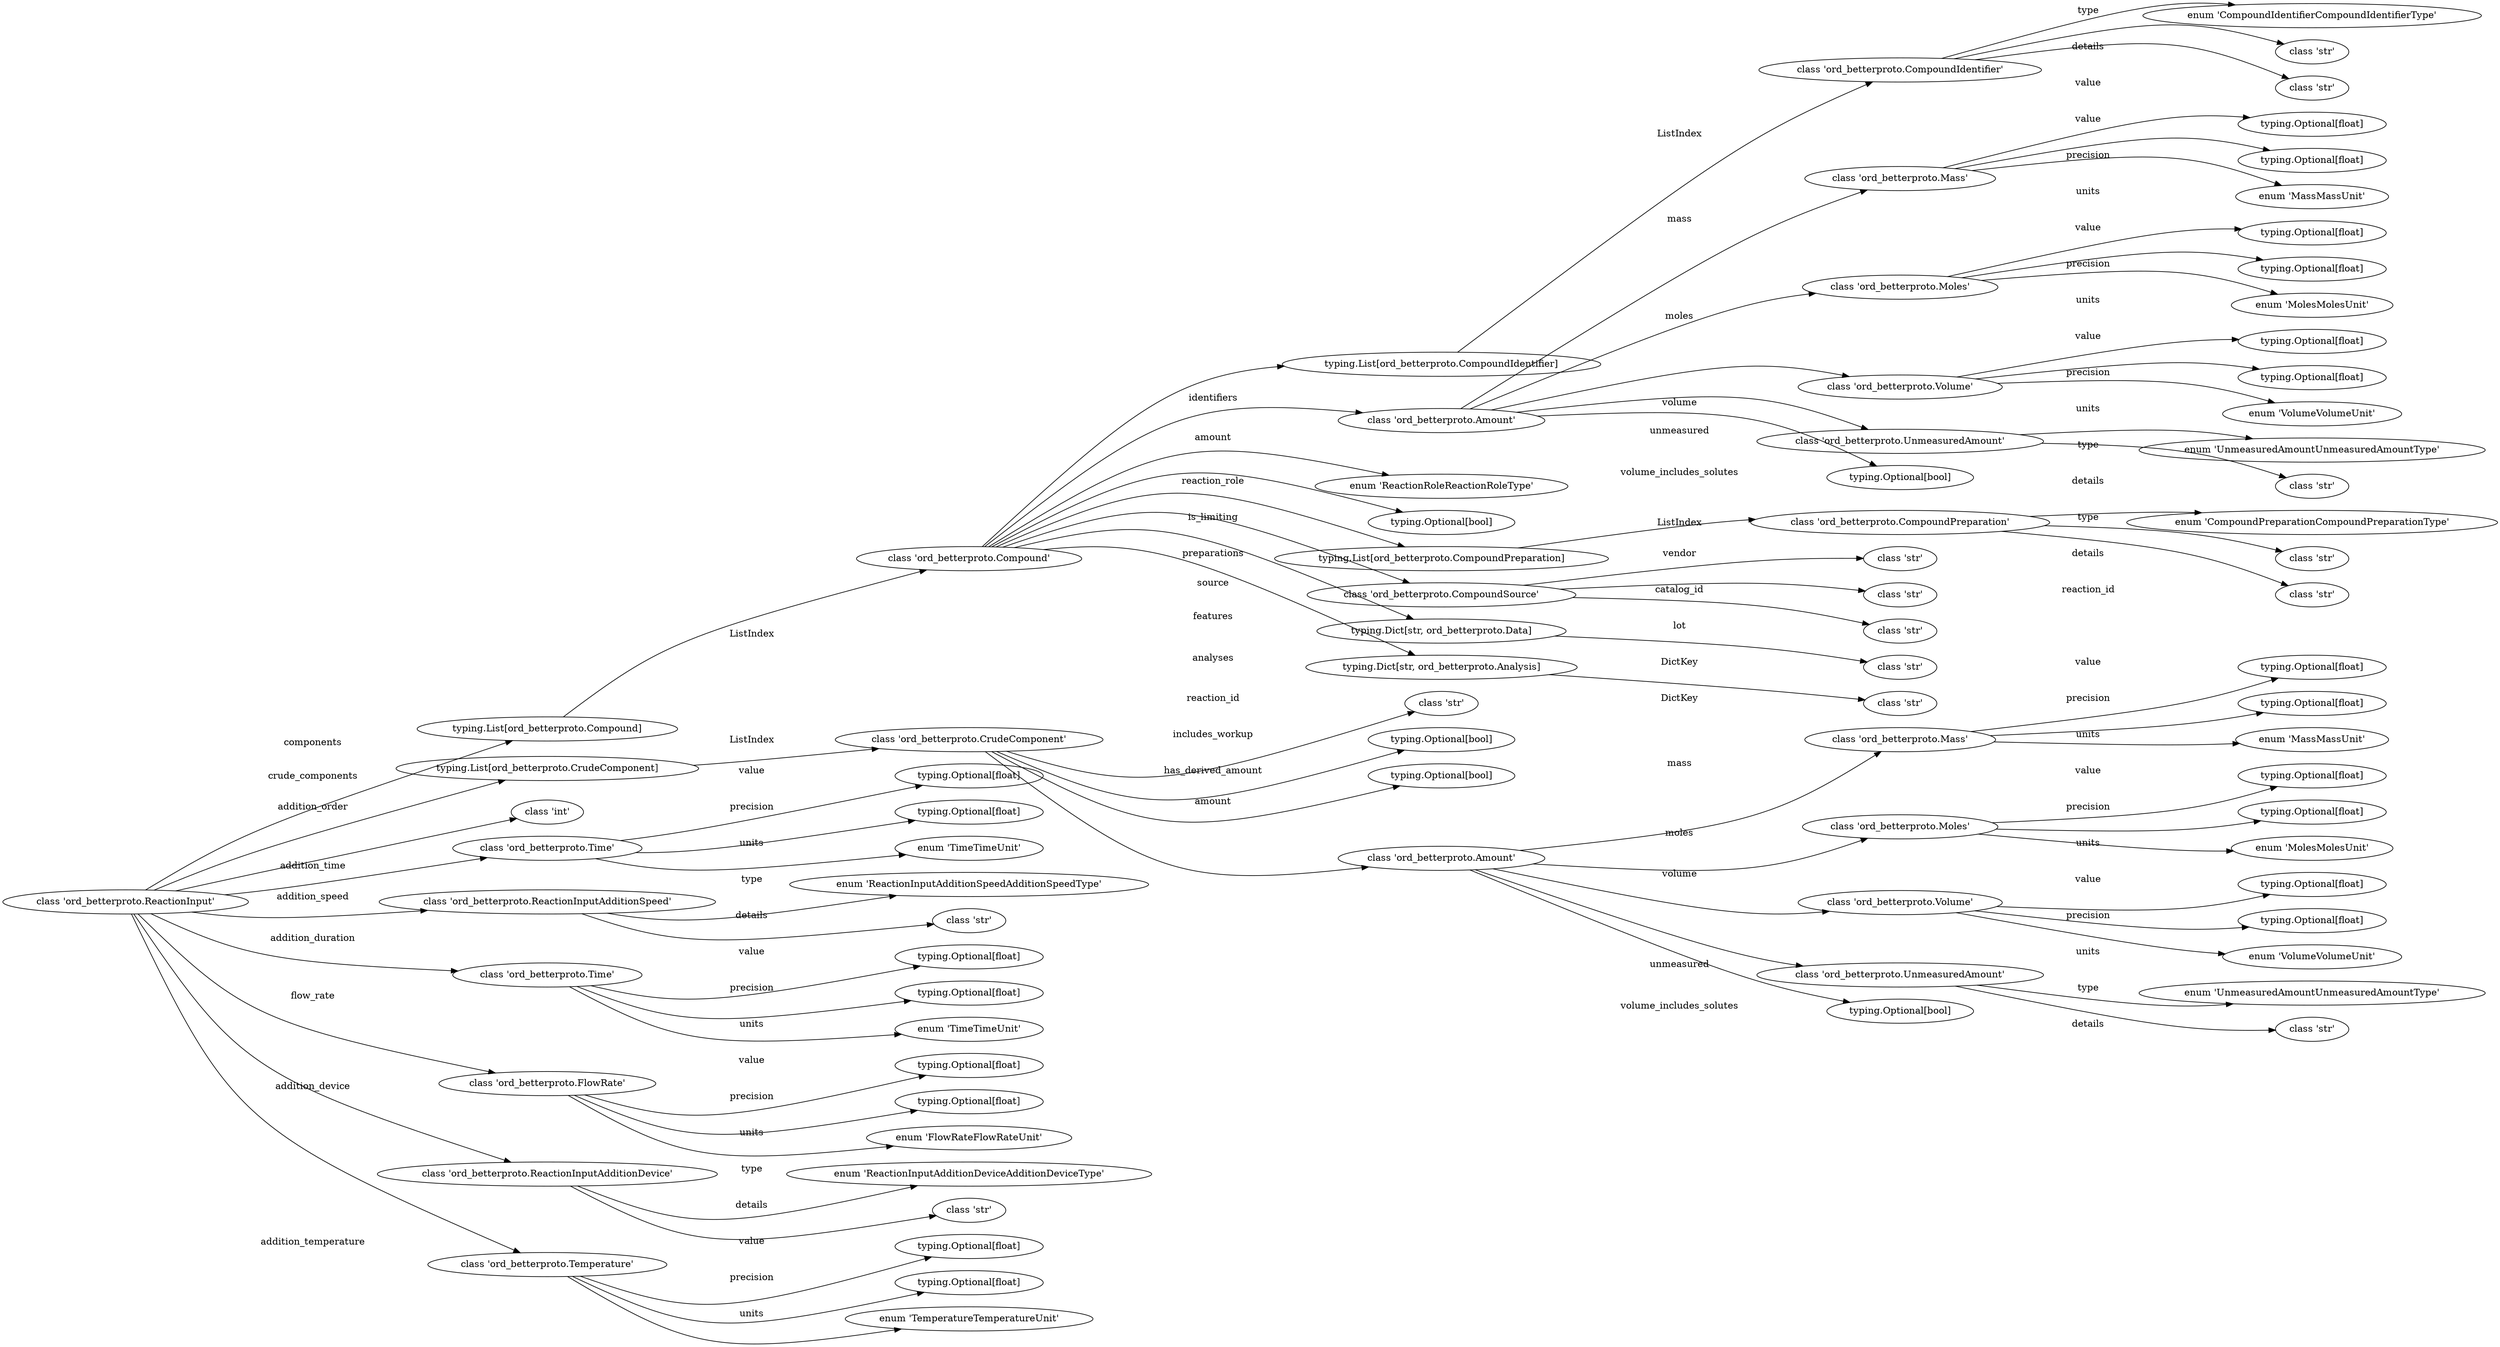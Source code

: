 strict digraph "" {
	graph [rankdir=LR,
		splines=curved
	];
	node [label="\N"];
	0	[dotpath=".",
		label=<class 'ord_betterproto.ReactionInput'>,
		label_info="str(type_hint)",
		node_class="<class 'ord_betterproto.ReactionInput'>",
		node_class_as_string="ord_betterproto.ReactionInput",
		type_hint="<class 'ord_betterproto.ReactionInput'>"];
	1	[dotpath="..components",
		label="typing.List[ord_betterproto.Compound]",
		label_info="str(type_hint)",
		node_class="<class 'list'>",
		node_class_as_string="builtins.list",
		type_hint="typing.List[ord_betterproto.Compound]"];
	0 -> 1	[label=components];
	40	[dotpath="..crude_components",
		label="typing.List[ord_betterproto.CrudeComponent]",
		label_info="str(type_hint)",
		node_class="<class 'list'>",
		node_class_as_string="builtins.list",
		type_hint="typing.List[ord_betterproto.CrudeComponent]"];
	0 -> 40	[label=crude_components];
	62	[dotpath="..addition_order",
		label=<class 'int'>,
		label_info="str(type_hint)",
		node_class="<class 'int'>",
		node_class_as_string="builtins.int",
		type_hint="<class 'int'>"];
	0 -> 62	[label=addition_order];
	63	[dotpath="..addition_time",
		label=<class 'ord_betterproto.Time'>,
		label_info="str(type_hint)",
		node_class="<class 'ord_betterproto.Time'>",
		node_class_as_string="ord_betterproto.Time",
		type_hint="<class 'ord_betterproto.Time'>"];
	0 -> 63	[label=addition_time];
	67	[dotpath="..addition_speed",
		label=<class 'ord_betterproto.ReactionInputAdditionSpeed'>,
		label_info="str(type_hint)",
		node_class="<class 'ord_betterproto.ReactionInputAdditionSpeed'>",
		node_class_as_string="ord_betterproto.ReactionInputAdditionSpeed",
		type_hint="<class 'ord_betterproto.ReactionInputAdditionSpeed'>"];
	0 -> 67	[label=addition_speed];
	70	[dotpath="..addition_duration",
		label=<class 'ord_betterproto.Time'>,
		label_info="str(type_hint)",
		node_class="<class 'ord_betterproto.Time'>",
		node_class_as_string="ord_betterproto.Time",
		type_hint="<class 'ord_betterproto.Time'>"];
	0 -> 70	[label=addition_duration];
	74	[dotpath="..flow_rate",
		label=<class 'ord_betterproto.FlowRate'>,
		label_info="str(type_hint)",
		node_class="<class 'ord_betterproto.FlowRate'>",
		node_class_as_string="ord_betterproto.FlowRate",
		type_hint="<class 'ord_betterproto.FlowRate'>"];
	0 -> 74	[label=flow_rate];
	78	[dotpath="..addition_device",
		label=<class 'ord_betterproto.ReactionInputAdditionDevice'>,
		label_info="str(type_hint)",
		node_class="<class 'ord_betterproto.ReactionInputAdditionDevice'>",
		node_class_as_string="ord_betterproto.ReactionInputAdditionDevice",
		type_hint="<class 'ord_betterproto.ReactionInputAdditionDevice'>"];
	0 -> 78	[label=addition_device];
	81	[dotpath="..addition_temperature",
		label=<class 'ord_betterproto.Temperature'>,
		label_info="str(type_hint)",
		node_class="<class 'ord_betterproto.Temperature'>",
		node_class_as_string="ord_betterproto.Temperature",
		type_hint="<class 'ord_betterproto.Temperature'>"];
	0 -> 81	[label=addition_temperature];
	2	[dotpath="..components.<ListIndex>",
		label=<class 'ord_betterproto.Compound'>,
		label_info="str(type_hint)",
		node_class="<class 'ord_betterproto.Compound'>",
		node_class_as_string="ord_betterproto.Compound",
		type_hint="<class 'ord_betterproto.Compound'>"];
	1 -> 2	[label=<ListIndex>];
	3	[dotpath="..components.<ListIndex>.identifiers",
		label="typing.List[ord_betterproto.CompoundIdentifier]",
		label_info="str(type_hint)",
		node_class="<class 'list'>",
		node_class_as_string="builtins.list",
		type_hint="typing.List[ord_betterproto.CompoundIdentifier]"];
	2 -> 3	[label=identifiers];
	8	[dotpath="..components.<ListIndex>.amount",
		label=<class 'ord_betterproto.Amount'>,
		label_info="str(type_hint)",
		node_class="<class 'ord_betterproto.Amount'>",
		node_class_as_string="ord_betterproto.Amount",
		type_hint="<class 'ord_betterproto.Amount'>"];
	2 -> 8	[label=amount];
	25	[dotpath="..components.<ListIndex>.reaction_role",
		label=<enum 'ReactionRoleReactionRoleType'>,
		label_info="str(type_hint)",
		node_class="<enum 'ReactionRoleReactionRoleType'>",
		node_class_as_string="ord_betterproto.ReactionRoleReactionRoleType",
		type_hint="<enum 'ReactionRoleReactionRoleType'>"];
	2 -> 25	[label=reaction_role];
	26	[dotpath="..components.<ListIndex>.is_limiting",
		label="typing.Optional[bool]",
		label_info="str(type_hint)",
		node_class="<class 'bool'>",
		node_class_as_string="builtins.bool",
		type_hint="typing.Optional[bool]"];
	2 -> 26	[label=is_limiting];
	27	[dotpath="..components.<ListIndex>.preparations",
		label="typing.List[ord_betterproto.CompoundPreparation]",
		label_info="str(type_hint)",
		node_class="<class 'list'>",
		node_class_as_string="builtins.list",
		type_hint="typing.List[ord_betterproto.CompoundPreparation]"];
	2 -> 27	[label=preparations];
	32	[dotpath="..components.<ListIndex>.source",
		label=<class 'ord_betterproto.CompoundSource'>,
		label_info="str(type_hint)",
		node_class="<class 'ord_betterproto.CompoundSource'>",
		node_class_as_string="ord_betterproto.CompoundSource",
		type_hint="<class 'ord_betterproto.CompoundSource'>"];
	2 -> 32	[label=source];
	36	[dotpath="..components.<ListIndex>.features",
		label="typing.Dict[str, ord_betterproto.Data]",
		label_info="str(type_hint)",
		node_class="<class 'dict'>",
		node_class_as_string="builtins.dict",
		type_hint="typing.Dict[str, ord_betterproto.Data]"];
	2 -> 36	[label=features];
	38	[dotpath="..components.<ListIndex>.analyses",
		label="typing.Dict[str, ord_betterproto.Analysis]",
		label_info="str(type_hint)",
		node_class="<class 'dict'>",
		node_class_as_string="builtins.dict",
		type_hint="typing.Dict[str, ord_betterproto.Analysis]"];
	2 -> 38	[label=analyses];
	4	[dotpath="..components.<ListIndex>.identifiers.<ListIndex>",
		label=<class 'ord_betterproto.CompoundIdentifier'>,
		label_info="str(type_hint)",
		node_class="<class 'ord_betterproto.CompoundIdentifier'>",
		node_class_as_string="ord_betterproto.CompoundIdentifier",
		type_hint="<class 'ord_betterproto.CompoundIdentifier'>"];
	3 -> 4	[label=<ListIndex>];
	5	[dotpath="..components.<ListIndex>.identifiers.<ListIndex>.type",
		label=<enum 'CompoundIdentifierCompoundIdentifierType'>,
		label_info="str(type_hint)",
		node_class="<enum 'CompoundIdentifierCompoundIdentifierType'>",
		node_class_as_string="ord_betterproto.CompoundIdentifierCompoundIdentifierType",
		type_hint="<enum 'CompoundIdentifierCompoundIdentifierType'>"];
	4 -> 5	[label=type];
	6	[dotpath="..components.<ListIndex>.identifiers.<ListIndex>.details",
		label=<class 'str'>,
		label_info="str(type_hint)",
		node_class="<class 'str'>",
		node_class_as_string="builtins.str",
		type_hint="<class 'str'>"];
	4 -> 6	[label=details];
	7	[dotpath="..components.<ListIndex>.identifiers.<ListIndex>.value",
		label=<class 'str'>,
		label_info="str(type_hint)",
		node_class="<class 'str'>",
		node_class_as_string="builtins.str",
		type_hint="<class 'str'>"];
	4 -> 7	[label=value];
	9	[dotpath="..components.<ListIndex>.amount.mass",
		label=<class 'ord_betterproto.Mass'>,
		label_info="str(type_hint)",
		node_class="<class 'ord_betterproto.Mass'>",
		node_class_as_string="ord_betterproto.Mass",
		type_hint="<class 'ord_betterproto.Mass'>"];
	8 -> 9	[label=mass];
	13	[dotpath="..components.<ListIndex>.amount.moles",
		label=<class 'ord_betterproto.Moles'>,
		label_info="str(type_hint)",
		node_class="<class 'ord_betterproto.Moles'>",
		node_class_as_string="ord_betterproto.Moles",
		type_hint="<class 'ord_betterproto.Moles'>"];
	8 -> 13	[label=moles];
	17	[dotpath="..components.<ListIndex>.amount.volume",
		label=<class 'ord_betterproto.Volume'>,
		label_info="str(type_hint)",
		node_class="<class 'ord_betterproto.Volume'>",
		node_class_as_string="ord_betterproto.Volume",
		type_hint="<class 'ord_betterproto.Volume'>"];
	8 -> 17	[label=volume];
	21	[dotpath="..components.<ListIndex>.amount.unmeasured",
		label=<class 'ord_betterproto.UnmeasuredAmount'>,
		label_info="str(type_hint)",
		node_class="<class 'ord_betterproto.UnmeasuredAmount'>",
		node_class_as_string="ord_betterproto.UnmeasuredAmount",
		type_hint="<class 'ord_betterproto.UnmeasuredAmount'>"];
	8 -> 21	[label=unmeasured];
	24	[dotpath="..components.<ListIndex>.amount.volume_includes_solutes",
		label="typing.Optional[bool]",
		label_info="str(type_hint)",
		node_class="<class 'bool'>",
		node_class_as_string="builtins.bool",
		type_hint="typing.Optional[bool]"];
	8 -> 24	[label=volume_includes_solutes];
	10	[dotpath="..components.<ListIndex>.amount.mass.value",
		label="typing.Optional[float]",
		label_info="str(type_hint)",
		node_class="<class 'float'>",
		node_class_as_string="builtins.float",
		type_hint="typing.Optional[float]"];
	9 -> 10	[label=value];
	11	[dotpath="..components.<ListIndex>.amount.mass.precision",
		label="typing.Optional[float]",
		label_info="str(type_hint)",
		node_class="<class 'float'>",
		node_class_as_string="builtins.float",
		type_hint="typing.Optional[float]"];
	9 -> 11	[label=precision];
	12	[dotpath="..components.<ListIndex>.amount.mass.units",
		label=<enum 'MassMassUnit'>,
		label_info="str(type_hint)",
		node_class="<enum 'MassMassUnit'>",
		node_class_as_string="ord_betterproto.MassMassUnit",
		type_hint="<enum 'MassMassUnit'>"];
	9 -> 12	[label=units];
	14	[dotpath="..components.<ListIndex>.amount.moles.value",
		label="typing.Optional[float]",
		label_info="str(type_hint)",
		node_class="<class 'float'>",
		node_class_as_string="builtins.float",
		type_hint="typing.Optional[float]"];
	13 -> 14	[label=value];
	15	[dotpath="..components.<ListIndex>.amount.moles.precision",
		label="typing.Optional[float]",
		label_info="str(type_hint)",
		node_class="<class 'float'>",
		node_class_as_string="builtins.float",
		type_hint="typing.Optional[float]"];
	13 -> 15	[label=precision];
	16	[dotpath="..components.<ListIndex>.amount.moles.units",
		label=<enum 'MolesMolesUnit'>,
		label_info="str(type_hint)",
		node_class="<enum 'MolesMolesUnit'>",
		node_class_as_string="ord_betterproto.MolesMolesUnit",
		type_hint="<enum 'MolesMolesUnit'>"];
	13 -> 16	[label=units];
	18	[dotpath="..components.<ListIndex>.amount.volume.value",
		label="typing.Optional[float]",
		label_info="str(type_hint)",
		node_class="<class 'float'>",
		node_class_as_string="builtins.float",
		type_hint="typing.Optional[float]"];
	17 -> 18	[label=value];
	19	[dotpath="..components.<ListIndex>.amount.volume.precision",
		label="typing.Optional[float]",
		label_info="str(type_hint)",
		node_class="<class 'float'>",
		node_class_as_string="builtins.float",
		type_hint="typing.Optional[float]"];
	17 -> 19	[label=precision];
	20	[dotpath="..components.<ListIndex>.amount.volume.units",
		label=<enum 'VolumeVolumeUnit'>,
		label_info="str(type_hint)",
		node_class="<enum 'VolumeVolumeUnit'>",
		node_class_as_string="ord_betterproto.VolumeVolumeUnit",
		type_hint="<enum 'VolumeVolumeUnit'>"];
	17 -> 20	[label=units];
	22	[dotpath="..components.<ListIndex>.amount.unmeasured.type",
		label=<enum 'UnmeasuredAmountUnmeasuredAmountType'>,
		label_info="str(type_hint)",
		node_class="<enum 'UnmeasuredAmountUnmeasuredAmountType'>",
		node_class_as_string="ord_betterproto.UnmeasuredAmountUnmeasuredAmountType",
		type_hint="<enum 'UnmeasuredAmountUnmeasuredAmountType'>"];
	21 -> 22	[label=type];
	23	[dotpath="..components.<ListIndex>.amount.unmeasured.details",
		label=<class 'str'>,
		label_info="str(type_hint)",
		node_class="<class 'str'>",
		node_class_as_string="builtins.str",
		type_hint="<class 'str'>"];
	21 -> 23	[label=details];
	28	[dotpath="..components.<ListIndex>.preparations.<ListIndex>",
		label=<class 'ord_betterproto.CompoundPreparation'>,
		label_info="str(type_hint)",
		node_class="<class 'ord_betterproto.CompoundPreparation'>",
		node_class_as_string="ord_betterproto.CompoundPreparation",
		type_hint="<class 'ord_betterproto.CompoundPreparation'>"];
	27 -> 28	[label=<ListIndex>];
	29	[dotpath="..components.<ListIndex>.preparations.<ListIndex>.type",
		label=<enum 'CompoundPreparationCompoundPreparationType'>,
		label_info="str(type_hint)",
		node_class="<enum 'CompoundPreparationCompoundPreparationType'>",
		node_class_as_string="ord_betterproto.CompoundPreparationCompoundPreparationType",
		type_hint="<enum 'CompoundPreparationCompoundPreparationType'>"];
	28 -> 29	[label=type];
	30	[dotpath="..components.<ListIndex>.preparations.<ListIndex>.details",
		label=<class 'str'>,
		label_info="str(type_hint)",
		node_class="<class 'str'>",
		node_class_as_string="builtins.str",
		type_hint="<class 'str'>"];
	28 -> 30	[label=details];
	31	[dotpath="..components.<ListIndex>.preparations.<ListIndex>.reaction_id",
		label=<class 'str'>,
		label_info="str(type_hint)",
		node_class="<class 'str'>",
		node_class_as_string="builtins.str",
		type_hint="<class 'str'>"];
	28 -> 31	[label=reaction_id];
	33	[dotpath="..components.<ListIndex>.source.vendor",
		label=<class 'str'>,
		label_info="str(type_hint)",
		node_class="<class 'str'>",
		node_class_as_string="builtins.str",
		type_hint="<class 'str'>"];
	32 -> 33	[label=vendor];
	34	[dotpath="..components.<ListIndex>.source.catalog_id",
		label=<class 'str'>,
		label_info="str(type_hint)",
		node_class="<class 'str'>",
		node_class_as_string="builtins.str",
		type_hint="<class 'str'>"];
	32 -> 34	[label=catalog_id];
	35	[dotpath="..components.<ListIndex>.source.lot",
		label=<class 'str'>,
		label_info="str(type_hint)",
		node_class="<class 'str'>",
		node_class_as_string="builtins.str",
		type_hint="<class 'str'>"];
	32 -> 35	[label=lot];
	37	[dotpath="..components.<ListIndex>.features.<DictKey>",
		label=<class 'str'>,
		label_info="str(type_hint)",
		node_class="<class 'str'>",
		node_class_as_string="builtins.str",
		type_hint="<class 'str'>"];
	36 -> 37	[label=<DictKey>];
	39	[dotpath="..components.<ListIndex>.analyses.<DictKey>",
		label=<class 'str'>,
		label_info="str(type_hint)",
		node_class="<class 'str'>",
		node_class_as_string="builtins.str",
		type_hint="<class 'str'>"];
	38 -> 39	[label=<DictKey>];
	41	[dotpath="..crude_components.<ListIndex>",
		label=<class 'ord_betterproto.CrudeComponent'>,
		label_info="str(type_hint)",
		node_class="<class 'ord_betterproto.CrudeComponent'>",
		node_class_as_string="ord_betterproto.CrudeComponent",
		type_hint="<class 'ord_betterproto.CrudeComponent'>"];
	40 -> 41	[label=<ListIndex>];
	42	[dotpath="..crude_components.<ListIndex>.reaction_id",
		label=<class 'str'>,
		label_info="str(type_hint)",
		node_class="<class 'str'>",
		node_class_as_string="builtins.str",
		type_hint="<class 'str'>"];
	41 -> 42	[label=reaction_id];
	43	[dotpath="..crude_components.<ListIndex>.includes_workup",
		label="typing.Optional[bool]",
		label_info="str(type_hint)",
		node_class="<class 'bool'>",
		node_class_as_string="builtins.bool",
		type_hint="typing.Optional[bool]"];
	41 -> 43	[label=includes_workup];
	44	[dotpath="..crude_components.<ListIndex>.has_derived_amount",
		label="typing.Optional[bool]",
		label_info="str(type_hint)",
		node_class="<class 'bool'>",
		node_class_as_string="builtins.bool",
		type_hint="typing.Optional[bool]"];
	41 -> 44	[label=has_derived_amount];
	45	[dotpath="..crude_components.<ListIndex>.amount",
		label=<class 'ord_betterproto.Amount'>,
		label_info="str(type_hint)",
		node_class="<class 'ord_betterproto.Amount'>",
		node_class_as_string="ord_betterproto.Amount",
		type_hint="<class 'ord_betterproto.Amount'>"];
	41 -> 45	[label=amount];
	46	[dotpath="..crude_components.<ListIndex>.amount.mass",
		label=<class 'ord_betterproto.Mass'>,
		label_info="str(type_hint)",
		node_class="<class 'ord_betterproto.Mass'>",
		node_class_as_string="ord_betterproto.Mass",
		type_hint="<class 'ord_betterproto.Mass'>"];
	45 -> 46	[label=mass];
	50	[dotpath="..crude_components.<ListIndex>.amount.moles",
		label=<class 'ord_betterproto.Moles'>,
		label_info="str(type_hint)",
		node_class="<class 'ord_betterproto.Moles'>",
		node_class_as_string="ord_betterproto.Moles",
		type_hint="<class 'ord_betterproto.Moles'>"];
	45 -> 50	[label=moles];
	54	[dotpath="..crude_components.<ListIndex>.amount.volume",
		label=<class 'ord_betterproto.Volume'>,
		label_info="str(type_hint)",
		node_class="<class 'ord_betterproto.Volume'>",
		node_class_as_string="ord_betterproto.Volume",
		type_hint="<class 'ord_betterproto.Volume'>"];
	45 -> 54	[label=volume];
	58	[dotpath="..crude_components.<ListIndex>.amount.unmeasured",
		label=<class 'ord_betterproto.UnmeasuredAmount'>,
		label_info="str(type_hint)",
		node_class="<class 'ord_betterproto.UnmeasuredAmount'>",
		node_class_as_string="ord_betterproto.UnmeasuredAmount",
		type_hint="<class 'ord_betterproto.UnmeasuredAmount'>"];
	45 -> 58	[label=unmeasured];
	61	[dotpath="..crude_components.<ListIndex>.amount.volume_includes_solutes",
		label="typing.Optional[bool]",
		label_info="str(type_hint)",
		node_class="<class 'bool'>",
		node_class_as_string="builtins.bool",
		type_hint="typing.Optional[bool]"];
	45 -> 61	[label=volume_includes_solutes];
	47	[dotpath="..crude_components.<ListIndex>.amount.mass.value",
		label="typing.Optional[float]",
		label_info="str(type_hint)",
		node_class="<class 'float'>",
		node_class_as_string="builtins.float",
		type_hint="typing.Optional[float]"];
	46 -> 47	[label=value];
	48	[dotpath="..crude_components.<ListIndex>.amount.mass.precision",
		label="typing.Optional[float]",
		label_info="str(type_hint)",
		node_class="<class 'float'>",
		node_class_as_string="builtins.float",
		type_hint="typing.Optional[float]"];
	46 -> 48	[label=precision];
	49	[dotpath="..crude_components.<ListIndex>.amount.mass.units",
		label=<enum 'MassMassUnit'>,
		label_info="str(type_hint)",
		node_class="<enum 'MassMassUnit'>",
		node_class_as_string="ord_betterproto.MassMassUnit",
		type_hint="<enum 'MassMassUnit'>"];
	46 -> 49	[label=units];
	51	[dotpath="..crude_components.<ListIndex>.amount.moles.value",
		label="typing.Optional[float]",
		label_info="str(type_hint)",
		node_class="<class 'float'>",
		node_class_as_string="builtins.float",
		type_hint="typing.Optional[float]"];
	50 -> 51	[label=value];
	52	[dotpath="..crude_components.<ListIndex>.amount.moles.precision",
		label="typing.Optional[float]",
		label_info="str(type_hint)",
		node_class="<class 'float'>",
		node_class_as_string="builtins.float",
		type_hint="typing.Optional[float]"];
	50 -> 52	[label=precision];
	53	[dotpath="..crude_components.<ListIndex>.amount.moles.units",
		label=<enum 'MolesMolesUnit'>,
		label_info="str(type_hint)",
		node_class="<enum 'MolesMolesUnit'>",
		node_class_as_string="ord_betterproto.MolesMolesUnit",
		type_hint="<enum 'MolesMolesUnit'>"];
	50 -> 53	[label=units];
	55	[dotpath="..crude_components.<ListIndex>.amount.volume.value",
		label="typing.Optional[float]",
		label_info="str(type_hint)",
		node_class="<class 'float'>",
		node_class_as_string="builtins.float",
		type_hint="typing.Optional[float]"];
	54 -> 55	[label=value];
	56	[dotpath="..crude_components.<ListIndex>.amount.volume.precision",
		label="typing.Optional[float]",
		label_info="str(type_hint)",
		node_class="<class 'float'>",
		node_class_as_string="builtins.float",
		type_hint="typing.Optional[float]"];
	54 -> 56	[label=precision];
	57	[dotpath="..crude_components.<ListIndex>.amount.volume.units",
		label=<enum 'VolumeVolumeUnit'>,
		label_info="str(type_hint)",
		node_class="<enum 'VolumeVolumeUnit'>",
		node_class_as_string="ord_betterproto.VolumeVolumeUnit",
		type_hint="<enum 'VolumeVolumeUnit'>"];
	54 -> 57	[label=units];
	59	[dotpath="..crude_components.<ListIndex>.amount.unmeasured.type",
		label=<enum 'UnmeasuredAmountUnmeasuredAmountType'>,
		label_info="str(type_hint)",
		node_class="<enum 'UnmeasuredAmountUnmeasuredAmountType'>",
		node_class_as_string="ord_betterproto.UnmeasuredAmountUnmeasuredAmountType",
		type_hint="<enum 'UnmeasuredAmountUnmeasuredAmountType'>"];
	58 -> 59	[label=type];
	60	[dotpath="..crude_components.<ListIndex>.amount.unmeasured.details",
		label=<class 'str'>,
		label_info="str(type_hint)",
		node_class="<class 'str'>",
		node_class_as_string="builtins.str",
		type_hint="<class 'str'>"];
	58 -> 60	[label=details];
	64	[dotpath="..addition_time.value",
		label="typing.Optional[float]",
		label_info="str(type_hint)",
		node_class="<class 'float'>",
		node_class_as_string="builtins.float",
		type_hint="typing.Optional[float]"];
	63 -> 64	[label=value];
	65	[dotpath="..addition_time.precision",
		label="typing.Optional[float]",
		label_info="str(type_hint)",
		node_class="<class 'float'>",
		node_class_as_string="builtins.float",
		type_hint="typing.Optional[float]"];
	63 -> 65	[label=precision];
	66	[dotpath="..addition_time.units",
		label=<enum 'TimeTimeUnit'>,
		label_info="str(type_hint)",
		node_class="<enum 'TimeTimeUnit'>",
		node_class_as_string="ord_betterproto.TimeTimeUnit",
		type_hint="<enum 'TimeTimeUnit'>"];
	63 -> 66	[label=units];
	68	[dotpath="..addition_speed.type",
		label=<enum 'ReactionInputAdditionSpeedAdditionSpeedType'>,
		label_info="str(type_hint)",
		node_class="<enum 'ReactionInputAdditionSpeedAdditionSpeedType'>",
		node_class_as_string="ord_betterproto.ReactionInputAdditionSpeedAdditionSpeedType",
		type_hint="<enum 'ReactionInputAdditionSpeedAdditionSpeedType'>"];
	67 -> 68	[label=type];
	69	[dotpath="..addition_speed.details",
		label=<class 'str'>,
		label_info="str(type_hint)",
		node_class="<class 'str'>",
		node_class_as_string="builtins.str",
		type_hint="<class 'str'>"];
	67 -> 69	[label=details];
	71	[dotpath="..addition_duration.value",
		label="typing.Optional[float]",
		label_info="str(type_hint)",
		node_class="<class 'float'>",
		node_class_as_string="builtins.float",
		type_hint="typing.Optional[float]"];
	70 -> 71	[label=value];
	72	[dotpath="..addition_duration.precision",
		label="typing.Optional[float]",
		label_info="str(type_hint)",
		node_class="<class 'float'>",
		node_class_as_string="builtins.float",
		type_hint="typing.Optional[float]"];
	70 -> 72	[label=precision];
	73	[dotpath="..addition_duration.units",
		label=<enum 'TimeTimeUnit'>,
		label_info="str(type_hint)",
		node_class="<enum 'TimeTimeUnit'>",
		node_class_as_string="ord_betterproto.TimeTimeUnit",
		type_hint="<enum 'TimeTimeUnit'>"];
	70 -> 73	[label=units];
	75	[dotpath="..flow_rate.value",
		label="typing.Optional[float]",
		label_info="str(type_hint)",
		node_class="<class 'float'>",
		node_class_as_string="builtins.float",
		type_hint="typing.Optional[float]"];
	74 -> 75	[label=value];
	76	[dotpath="..flow_rate.precision",
		label="typing.Optional[float]",
		label_info="str(type_hint)",
		node_class="<class 'float'>",
		node_class_as_string="builtins.float",
		type_hint="typing.Optional[float]"];
	74 -> 76	[label=precision];
	77	[dotpath="..flow_rate.units",
		label=<enum 'FlowRateFlowRateUnit'>,
		label_info="str(type_hint)",
		node_class="<enum 'FlowRateFlowRateUnit'>",
		node_class_as_string="ord_betterproto.FlowRateFlowRateUnit",
		type_hint="<enum 'FlowRateFlowRateUnit'>"];
	74 -> 77	[label=units];
	79	[dotpath="..addition_device.type",
		label=<enum 'ReactionInputAdditionDeviceAdditionDeviceType'>,
		label_info="str(type_hint)",
		node_class="<enum 'ReactionInputAdditionDeviceAdditionDeviceType'>",
		node_class_as_string="ord_betterproto.ReactionInputAdditionDeviceAdditionDeviceType",
		type_hint="<enum 'ReactionInputAdditionDeviceAdditionDeviceType'>"];
	78 -> 79	[label=type];
	80	[dotpath="..addition_device.details",
		label=<class 'str'>,
		label_info="str(type_hint)",
		node_class="<class 'str'>",
		node_class_as_string="builtins.str",
		type_hint="<class 'str'>"];
	78 -> 80	[label=details];
	82	[dotpath="..addition_temperature.value",
		label="typing.Optional[float]",
		label_info="str(type_hint)",
		node_class="<class 'float'>",
		node_class_as_string="builtins.float",
		type_hint="typing.Optional[float]"];
	81 -> 82	[label=value];
	83	[dotpath="..addition_temperature.precision",
		label="typing.Optional[float]",
		label_info="str(type_hint)",
		node_class="<class 'float'>",
		node_class_as_string="builtins.float",
		type_hint="typing.Optional[float]"];
	81 -> 83	[label=precision];
	84	[dotpath="..addition_temperature.units",
		label=<enum 'TemperatureTemperatureUnit'>,
		label_info="str(type_hint)",
		node_class="<enum 'TemperatureTemperatureUnit'>",
		node_class_as_string="ord_betterproto.TemperatureTemperatureUnit",
		type_hint="<enum 'TemperatureTemperatureUnit'>"];
	81 -> 84	[label=units];
}

